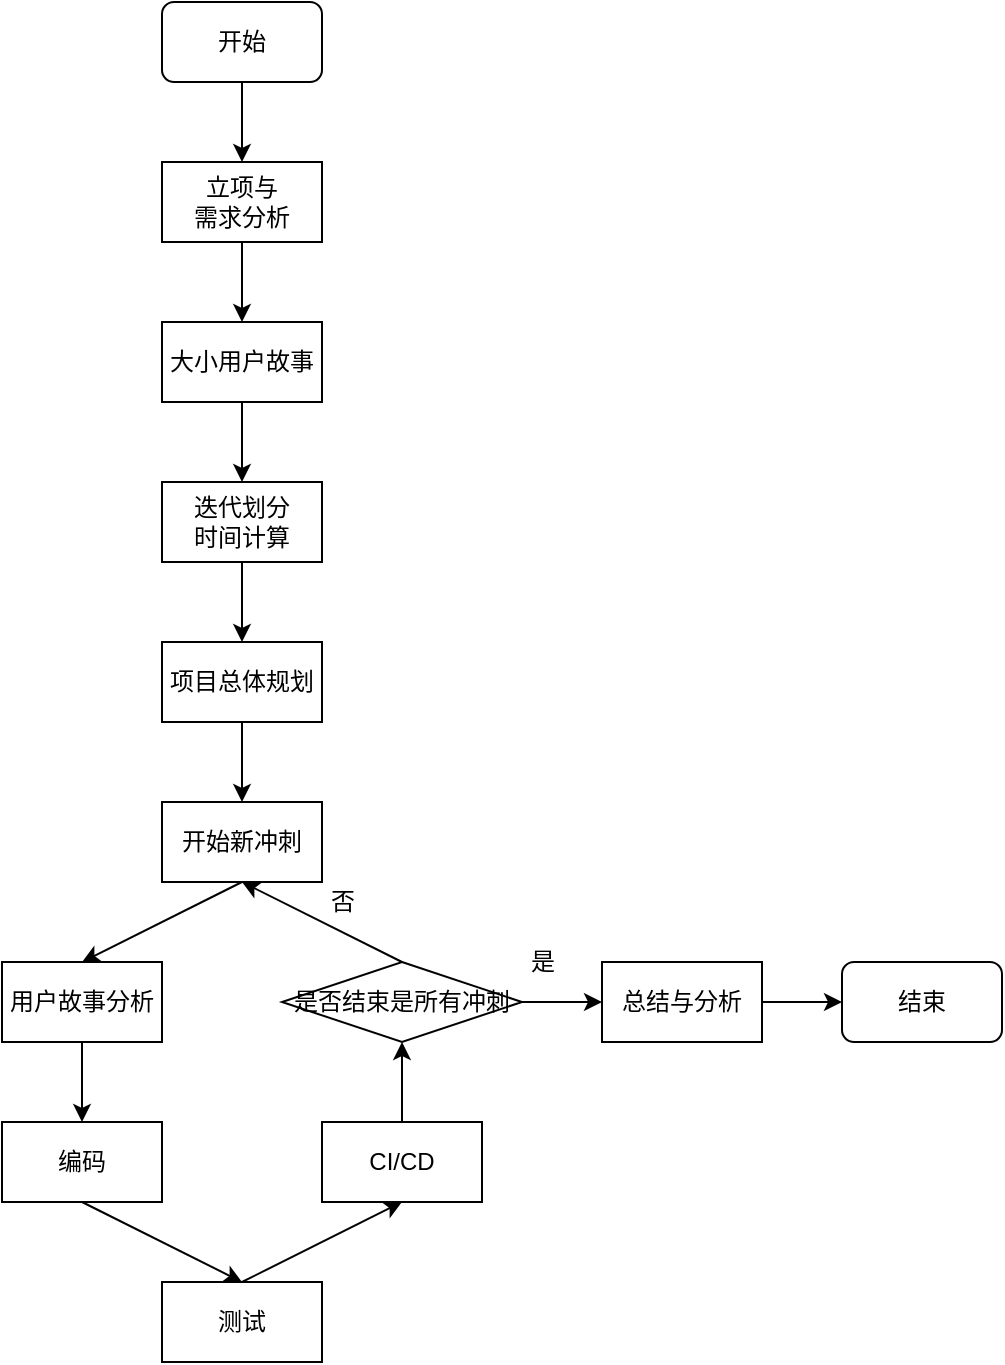 <mxfile version="20.6.2" type="device"><diagram id="C5RBs43oDa-KdzZeNtuy" name="Page-1"><mxGraphModel dx="1278" dy="1788" grid="1" gridSize="10" guides="1" tooltips="1" connect="1" arrows="1" fold="1" page="1" pageScale="1" pageWidth="827" pageHeight="1169" math="0" shadow="0"><root><mxCell id="WIyWlLk6GJQsqaUBKTNV-0"/><mxCell id="WIyWlLk6GJQsqaUBKTNV-1" parent="WIyWlLk6GJQsqaUBKTNV-0"/><mxCell id="oDN7yz9F-qLTgdGdbn4I-2" value="" style="edgeStyle=orthogonalEdgeStyle;rounded=0;orthogonalLoop=1;jettySize=auto;html=1;" parent="WIyWlLk6GJQsqaUBKTNV-1" source="oDN7yz9F-qLTgdGdbn4I-0" target="oDN7yz9F-qLTgdGdbn4I-1" edge="1"><mxGeometry relative="1" as="geometry"/></mxCell><mxCell id="oDN7yz9F-qLTgdGdbn4I-0" value="开始" style="rounded=1;whiteSpace=wrap;html=1;" parent="WIyWlLk6GJQsqaUBKTNV-1" vertex="1"><mxGeometry x="360" y="-40" width="80" height="40" as="geometry"/></mxCell><mxCell id="oDN7yz9F-qLTgdGdbn4I-5" value="" style="edgeStyle=orthogonalEdgeStyle;rounded=0;orthogonalLoop=1;jettySize=auto;html=1;" parent="WIyWlLk6GJQsqaUBKTNV-1" source="oDN7yz9F-qLTgdGdbn4I-1" target="oDN7yz9F-qLTgdGdbn4I-4" edge="1"><mxGeometry relative="1" as="geometry"/></mxCell><mxCell id="oDN7yz9F-qLTgdGdbn4I-1" value="立项与&lt;br&gt;需求分析" style="rounded=0;whiteSpace=wrap;html=1;" parent="WIyWlLk6GJQsqaUBKTNV-1" vertex="1"><mxGeometry x="360" y="40" width="80" height="40" as="geometry"/></mxCell><mxCell id="oDN7yz9F-qLTgdGdbn4I-7" value="" style="edgeStyle=orthogonalEdgeStyle;rounded=0;orthogonalLoop=1;jettySize=auto;html=1;" parent="WIyWlLk6GJQsqaUBKTNV-1" source="oDN7yz9F-qLTgdGdbn4I-4" target="oDN7yz9F-qLTgdGdbn4I-6" edge="1"><mxGeometry relative="1" as="geometry"/></mxCell><mxCell id="oDN7yz9F-qLTgdGdbn4I-4" value="大小用户故事" style="rounded=0;whiteSpace=wrap;html=1;" parent="WIyWlLk6GJQsqaUBKTNV-1" vertex="1"><mxGeometry x="360" y="120" width="80" height="40" as="geometry"/></mxCell><mxCell id="oFJ_oxXUnnqFOP2dlK6_-1" value="" style="edgeStyle=orthogonalEdgeStyle;rounded=0;orthogonalLoop=1;jettySize=auto;html=1;" edge="1" parent="WIyWlLk6GJQsqaUBKTNV-1" source="oDN7yz9F-qLTgdGdbn4I-6" target="oFJ_oxXUnnqFOP2dlK6_-0"><mxGeometry relative="1" as="geometry"/></mxCell><mxCell id="oDN7yz9F-qLTgdGdbn4I-6" value="迭代划分&lt;br&gt;时间计算" style="rounded=0;whiteSpace=wrap;html=1;" parent="WIyWlLk6GJQsqaUBKTNV-1" vertex="1"><mxGeometry x="360" y="200" width="80" height="40" as="geometry"/></mxCell><mxCell id="oDN7yz9F-qLTgdGdbn4I-9" value="开始新冲刺" style="rounded=0;whiteSpace=wrap;html=1;" parent="WIyWlLk6GJQsqaUBKTNV-1" vertex="1"><mxGeometry x="360" y="360" width="80" height="40" as="geometry"/></mxCell><mxCell id="oDN7yz9F-qLTgdGdbn4I-15" value="" style="edgeStyle=orthogonalEdgeStyle;rounded=0;orthogonalLoop=1;jettySize=auto;html=1;" parent="WIyWlLk6GJQsqaUBKTNV-1" source="oDN7yz9F-qLTgdGdbn4I-11" target="oDN7yz9F-qLTgdGdbn4I-12" edge="1"><mxGeometry relative="1" as="geometry"/></mxCell><mxCell id="oDN7yz9F-qLTgdGdbn4I-11" value="用户故事分析" style="rounded=0;whiteSpace=wrap;html=1;" parent="WIyWlLk6GJQsqaUBKTNV-1" vertex="1"><mxGeometry x="280" y="440" width="80" height="40" as="geometry"/></mxCell><mxCell id="oDN7yz9F-qLTgdGdbn4I-12" value="编码" style="rounded=0;whiteSpace=wrap;html=1;" parent="WIyWlLk6GJQsqaUBKTNV-1" vertex="1"><mxGeometry x="280" y="520" width="80" height="40" as="geometry"/></mxCell><mxCell id="oDN7yz9F-qLTgdGdbn4I-13" value="测试" style="rounded=0;whiteSpace=wrap;html=1;" parent="WIyWlLk6GJQsqaUBKTNV-1" vertex="1"><mxGeometry x="360" y="600" width="80" height="40" as="geometry"/></mxCell><mxCell id="oDN7yz9F-qLTgdGdbn4I-14" value="" style="endArrow=classic;html=1;rounded=0;exitX=0.5;exitY=1;exitDx=0;exitDy=0;entryX=0.5;entryY=0;entryDx=0;entryDy=0;" parent="WIyWlLk6GJQsqaUBKTNV-1" source="oDN7yz9F-qLTgdGdbn4I-9" target="oDN7yz9F-qLTgdGdbn4I-11" edge="1"><mxGeometry width="50" height="50" relative="1" as="geometry"><mxPoint x="390" y="450" as="sourcePoint"/><mxPoint x="440" y="400" as="targetPoint"/></mxGeometry></mxCell><mxCell id="oDN7yz9F-qLTgdGdbn4I-23" value="" style="edgeStyle=orthogonalEdgeStyle;rounded=0;orthogonalLoop=1;jettySize=auto;html=1;" parent="WIyWlLk6GJQsqaUBKTNV-1" source="oDN7yz9F-qLTgdGdbn4I-17" target="oDN7yz9F-qLTgdGdbn4I-22" edge="1"><mxGeometry relative="1" as="geometry"/></mxCell><mxCell id="oDN7yz9F-qLTgdGdbn4I-17" value="CI/CD" style="rounded=0;whiteSpace=wrap;html=1;" parent="WIyWlLk6GJQsqaUBKTNV-1" vertex="1"><mxGeometry x="440" y="520" width="80" height="40" as="geometry"/></mxCell><mxCell id="oDN7yz9F-qLTgdGdbn4I-20" value="" style="endArrow=classic;html=1;rounded=0;exitX=0.5;exitY=1;exitDx=0;exitDy=0;entryX=0.5;entryY=0;entryDx=0;entryDy=0;" parent="WIyWlLk6GJQsqaUBKTNV-1" source="oDN7yz9F-qLTgdGdbn4I-12" target="oDN7yz9F-qLTgdGdbn4I-13" edge="1"><mxGeometry width="50" height="50" relative="1" as="geometry"><mxPoint x="390" y="450" as="sourcePoint"/><mxPoint x="440" y="400" as="targetPoint"/></mxGeometry></mxCell><mxCell id="oDN7yz9F-qLTgdGdbn4I-21" value="" style="endArrow=classic;html=1;rounded=0;exitX=0.5;exitY=0;exitDx=0;exitDy=0;entryX=0.5;entryY=1;entryDx=0;entryDy=0;" parent="WIyWlLk6GJQsqaUBKTNV-1" source="oDN7yz9F-qLTgdGdbn4I-13" target="oDN7yz9F-qLTgdGdbn4I-17" edge="1"><mxGeometry width="50" height="50" relative="1" as="geometry"><mxPoint x="390" y="450" as="sourcePoint"/><mxPoint x="440" y="400" as="targetPoint"/></mxGeometry></mxCell><mxCell id="oDN7yz9F-qLTgdGdbn4I-29" value="" style="edgeStyle=orthogonalEdgeStyle;rounded=0;orthogonalLoop=1;jettySize=auto;html=1;" parent="WIyWlLk6GJQsqaUBKTNV-1" source="oDN7yz9F-qLTgdGdbn4I-22" edge="1"><mxGeometry relative="1" as="geometry"><mxPoint x="580" y="460" as="targetPoint"/></mxGeometry></mxCell><mxCell id="oDN7yz9F-qLTgdGdbn4I-22" value="是否结束是所有冲刺" style="rhombus;whiteSpace=wrap;html=1;" parent="WIyWlLk6GJQsqaUBKTNV-1" vertex="1"><mxGeometry x="420" y="440" width="120" height="40" as="geometry"/></mxCell><mxCell id="oDN7yz9F-qLTgdGdbn4I-24" value="" style="endArrow=classic;html=1;rounded=0;exitX=0.5;exitY=0;exitDx=0;exitDy=0;entryX=0.5;entryY=1;entryDx=0;entryDy=0;" parent="WIyWlLk6GJQsqaUBKTNV-1" source="oDN7yz9F-qLTgdGdbn4I-22" target="oDN7yz9F-qLTgdGdbn4I-9" edge="1"><mxGeometry width="50" height="50" relative="1" as="geometry"><mxPoint x="390" y="440" as="sourcePoint"/><mxPoint x="440" y="390" as="targetPoint"/></mxGeometry></mxCell><mxCell id="oDN7yz9F-qLTgdGdbn4I-25" value="否" style="text;html=1;align=center;verticalAlign=middle;resizable=0;points=[];autosize=1;strokeColor=none;fillColor=none;" parent="WIyWlLk6GJQsqaUBKTNV-1" vertex="1"><mxGeometry x="430" y="395" width="40" height="30" as="geometry"/></mxCell><mxCell id="oDN7yz9F-qLTgdGdbn4I-30" value="是" style="text;html=1;align=center;verticalAlign=middle;resizable=0;points=[];autosize=1;strokeColor=none;fillColor=none;" parent="WIyWlLk6GJQsqaUBKTNV-1" vertex="1"><mxGeometry x="530" y="425" width="40" height="30" as="geometry"/></mxCell><mxCell id="oDN7yz9F-qLTgdGdbn4I-33" value="" style="edgeStyle=orthogonalEdgeStyle;rounded=0;orthogonalLoop=1;jettySize=auto;html=1;" parent="WIyWlLk6GJQsqaUBKTNV-1" source="oDN7yz9F-qLTgdGdbn4I-31" target="oDN7yz9F-qLTgdGdbn4I-32" edge="1"><mxGeometry relative="1" as="geometry"/></mxCell><mxCell id="oDN7yz9F-qLTgdGdbn4I-31" value="总结与分析" style="rounded=0;whiteSpace=wrap;html=1;" parent="WIyWlLk6GJQsqaUBKTNV-1" vertex="1"><mxGeometry x="580" y="440" width="80" height="40" as="geometry"/></mxCell><mxCell id="oDN7yz9F-qLTgdGdbn4I-32" value="结束" style="rounded=1;whiteSpace=wrap;html=1;" parent="WIyWlLk6GJQsqaUBKTNV-1" vertex="1"><mxGeometry x="700" y="440" width="80" height="40" as="geometry"/></mxCell><mxCell id="oFJ_oxXUnnqFOP2dlK6_-0" value="项目总体规划" style="rounded=0;whiteSpace=wrap;html=1;" vertex="1" parent="WIyWlLk6GJQsqaUBKTNV-1"><mxGeometry x="360" y="280" width="80" height="40" as="geometry"/></mxCell><mxCell id="oFJ_oxXUnnqFOP2dlK6_-4" value="" style="endArrow=classic;html=1;rounded=0;exitX=0.5;exitY=1;exitDx=0;exitDy=0;entryX=0.5;entryY=0;entryDx=0;entryDy=0;" edge="1" parent="WIyWlLk6GJQsqaUBKTNV-1" source="oFJ_oxXUnnqFOP2dlK6_-0" target="oDN7yz9F-qLTgdGdbn4I-9"><mxGeometry width="50" height="50" relative="1" as="geometry"><mxPoint x="390" y="350" as="sourcePoint"/><mxPoint x="440" y="300" as="targetPoint"/></mxGeometry></mxCell></root></mxGraphModel></diagram></mxfile>